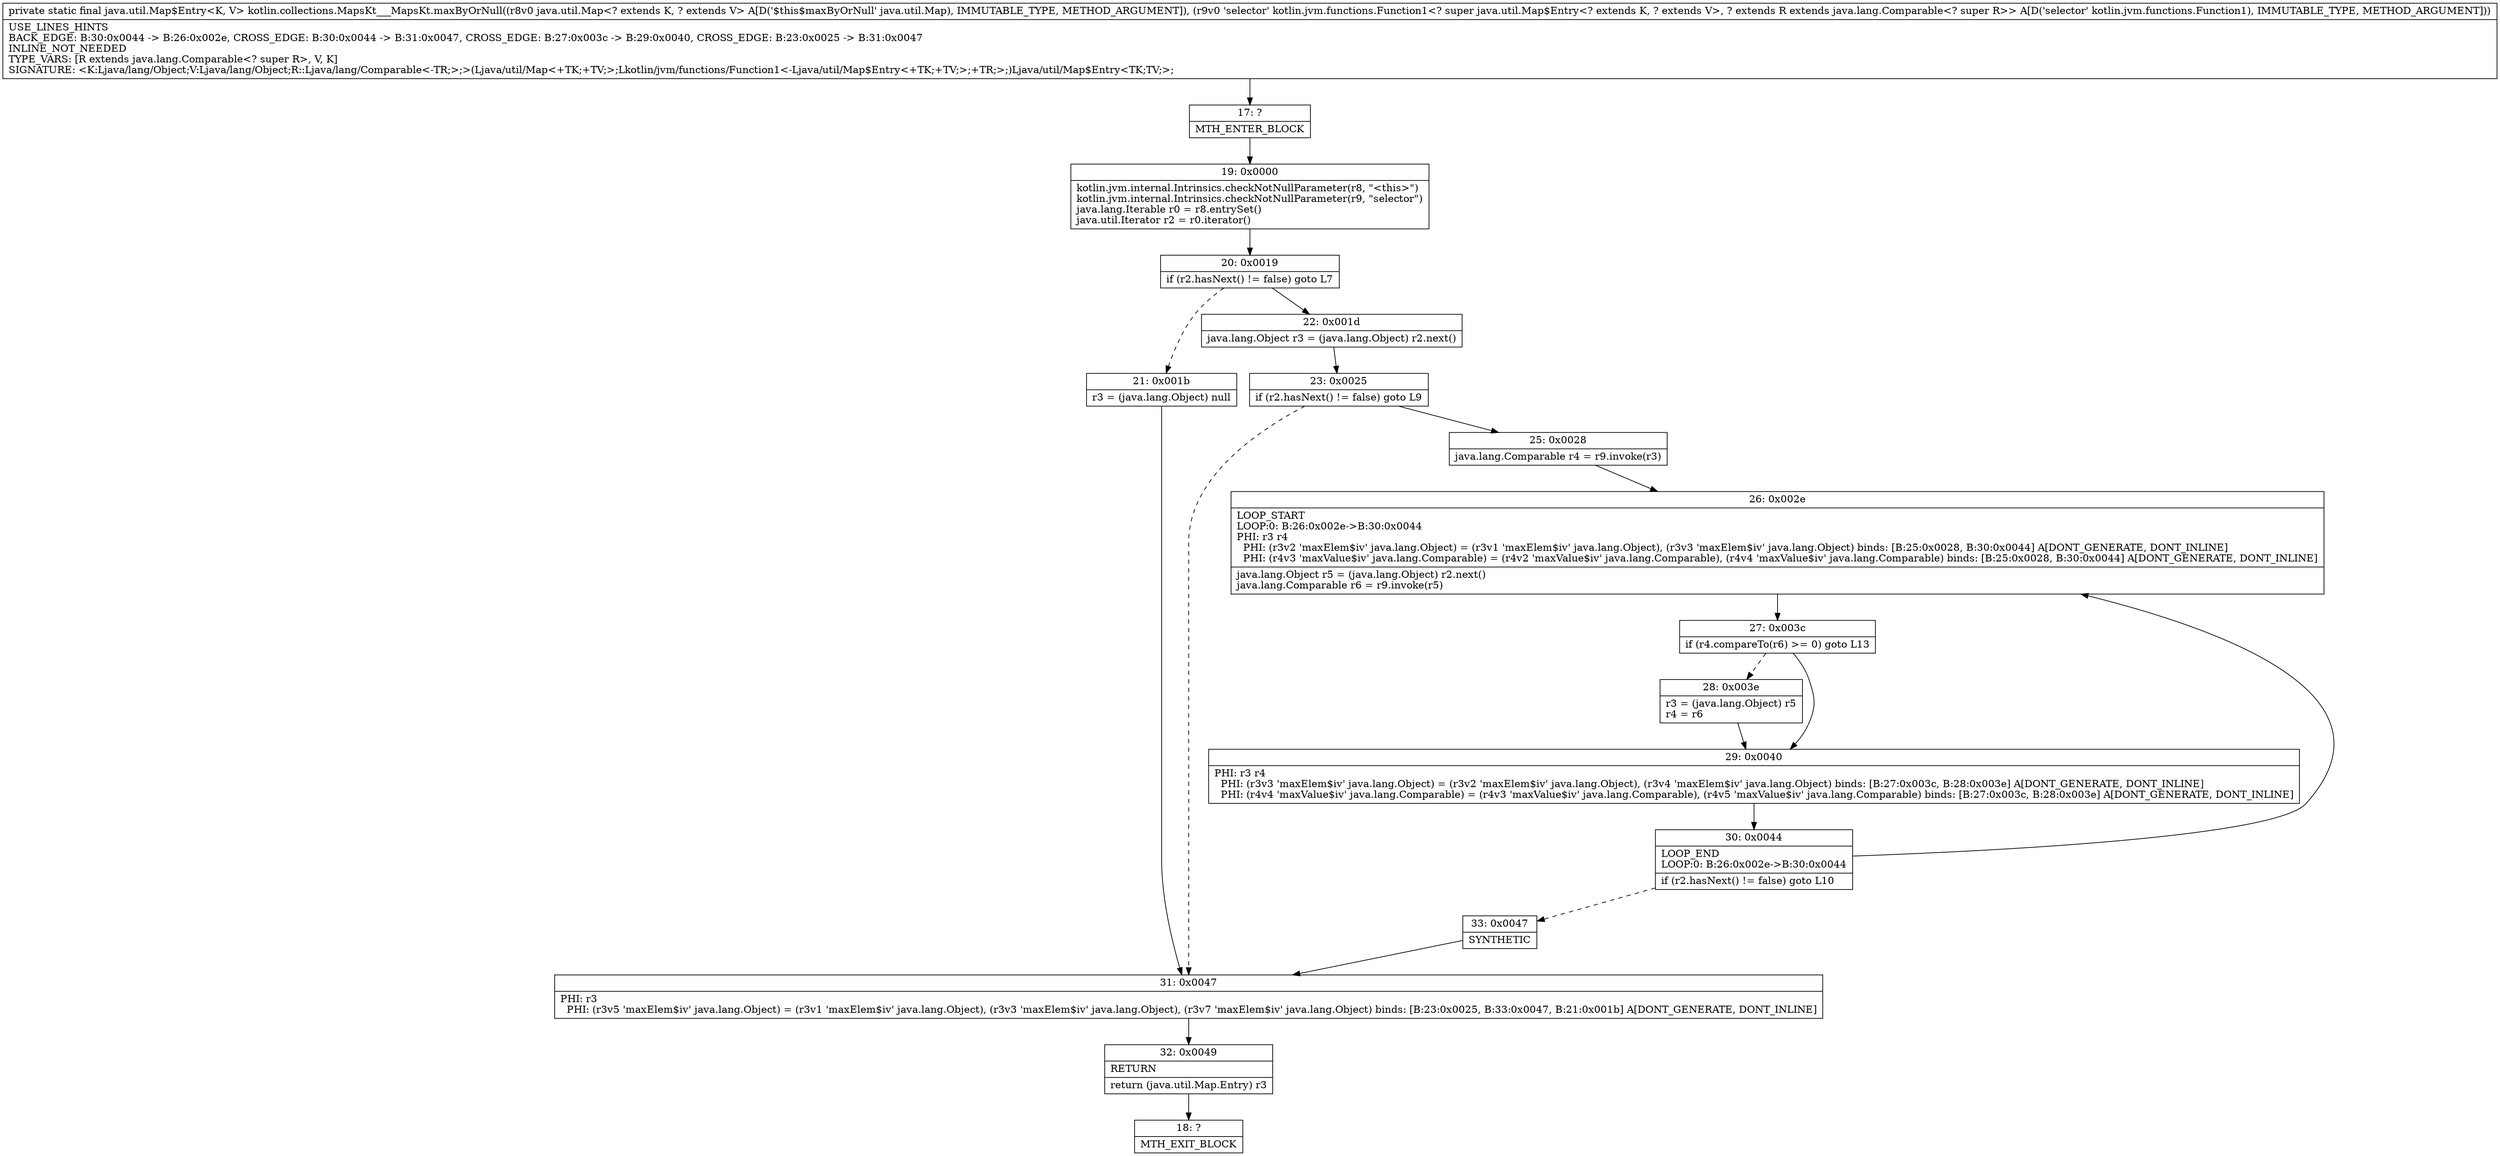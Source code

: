digraph "CFG forkotlin.collections.MapsKt___MapsKt.maxByOrNull(Ljava\/util\/Map;Lkotlin\/jvm\/functions\/Function1;)Ljava\/util\/Map$Entry;" {
Node_17 [shape=record,label="{17\:\ ?|MTH_ENTER_BLOCK\l}"];
Node_19 [shape=record,label="{19\:\ 0x0000|kotlin.jvm.internal.Intrinsics.checkNotNullParameter(r8, \"\<this\>\")\lkotlin.jvm.internal.Intrinsics.checkNotNullParameter(r9, \"selector\")\ljava.lang.Iterable r0 = r8.entrySet()\ljava.util.Iterator r2 = r0.iterator()\l}"];
Node_20 [shape=record,label="{20\:\ 0x0019|if (r2.hasNext() != false) goto L7\l}"];
Node_21 [shape=record,label="{21\:\ 0x001b|r3 = (java.lang.Object) null\l}"];
Node_31 [shape=record,label="{31\:\ 0x0047|PHI: r3 \l  PHI: (r3v5 'maxElem$iv' java.lang.Object) = (r3v1 'maxElem$iv' java.lang.Object), (r3v3 'maxElem$iv' java.lang.Object), (r3v7 'maxElem$iv' java.lang.Object) binds: [B:23:0x0025, B:33:0x0047, B:21:0x001b] A[DONT_GENERATE, DONT_INLINE]\l}"];
Node_32 [shape=record,label="{32\:\ 0x0049|RETURN\l|return (java.util.Map.Entry) r3\l}"];
Node_18 [shape=record,label="{18\:\ ?|MTH_EXIT_BLOCK\l}"];
Node_22 [shape=record,label="{22\:\ 0x001d|java.lang.Object r3 = (java.lang.Object) r2.next()\l}"];
Node_23 [shape=record,label="{23\:\ 0x0025|if (r2.hasNext() != false) goto L9\l}"];
Node_25 [shape=record,label="{25\:\ 0x0028|java.lang.Comparable r4 = r9.invoke(r3)\l}"];
Node_26 [shape=record,label="{26\:\ 0x002e|LOOP_START\lLOOP:0: B:26:0x002e\-\>B:30:0x0044\lPHI: r3 r4 \l  PHI: (r3v2 'maxElem$iv' java.lang.Object) = (r3v1 'maxElem$iv' java.lang.Object), (r3v3 'maxElem$iv' java.lang.Object) binds: [B:25:0x0028, B:30:0x0044] A[DONT_GENERATE, DONT_INLINE]\l  PHI: (r4v3 'maxValue$iv' java.lang.Comparable) = (r4v2 'maxValue$iv' java.lang.Comparable), (r4v4 'maxValue$iv' java.lang.Comparable) binds: [B:25:0x0028, B:30:0x0044] A[DONT_GENERATE, DONT_INLINE]\l|java.lang.Object r5 = (java.lang.Object) r2.next()\ljava.lang.Comparable r6 = r9.invoke(r5)\l}"];
Node_27 [shape=record,label="{27\:\ 0x003c|if (r4.compareTo(r6) \>= 0) goto L13\l}"];
Node_28 [shape=record,label="{28\:\ 0x003e|r3 = (java.lang.Object) r5\lr4 = r6\l}"];
Node_29 [shape=record,label="{29\:\ 0x0040|PHI: r3 r4 \l  PHI: (r3v3 'maxElem$iv' java.lang.Object) = (r3v2 'maxElem$iv' java.lang.Object), (r3v4 'maxElem$iv' java.lang.Object) binds: [B:27:0x003c, B:28:0x003e] A[DONT_GENERATE, DONT_INLINE]\l  PHI: (r4v4 'maxValue$iv' java.lang.Comparable) = (r4v3 'maxValue$iv' java.lang.Comparable), (r4v5 'maxValue$iv' java.lang.Comparable) binds: [B:27:0x003c, B:28:0x003e] A[DONT_GENERATE, DONT_INLINE]\l}"];
Node_30 [shape=record,label="{30\:\ 0x0044|LOOP_END\lLOOP:0: B:26:0x002e\-\>B:30:0x0044\l|if (r2.hasNext() != false) goto L10\l}"];
Node_33 [shape=record,label="{33\:\ 0x0047|SYNTHETIC\l}"];
MethodNode[shape=record,label="{private static final java.util.Map$Entry\<K, V\> kotlin.collections.MapsKt___MapsKt.maxByOrNull((r8v0 java.util.Map\<? extends K, ? extends V\> A[D('$this$maxByOrNull' java.util.Map), IMMUTABLE_TYPE, METHOD_ARGUMENT]), (r9v0 'selector' kotlin.jvm.functions.Function1\<? super java.util.Map$Entry\<? extends K, ? extends V\>, ? extends R extends java.lang.Comparable\<? super R\>\> A[D('selector' kotlin.jvm.functions.Function1), IMMUTABLE_TYPE, METHOD_ARGUMENT]))  | USE_LINES_HINTS\lBACK_EDGE: B:30:0x0044 \-\> B:26:0x002e, CROSS_EDGE: B:30:0x0044 \-\> B:31:0x0047, CROSS_EDGE: B:27:0x003c \-\> B:29:0x0040, CROSS_EDGE: B:23:0x0025 \-\> B:31:0x0047\lINLINE_NOT_NEEDED\lTYPE_VARS: [R extends java.lang.Comparable\<? super R\>, V, K]\lSIGNATURE: \<K:Ljava\/lang\/Object;V:Ljava\/lang\/Object;R::Ljava\/lang\/Comparable\<\-TR;\>;\>(Ljava\/util\/Map\<+TK;+TV;\>;Lkotlin\/jvm\/functions\/Function1\<\-Ljava\/util\/Map$Entry\<+TK;+TV;\>;+TR;\>;)Ljava\/util\/Map$Entry\<TK;TV;\>;\l}"];
MethodNode -> Node_17;Node_17 -> Node_19;
Node_19 -> Node_20;
Node_20 -> Node_21[style=dashed];
Node_20 -> Node_22;
Node_21 -> Node_31;
Node_31 -> Node_32;
Node_32 -> Node_18;
Node_22 -> Node_23;
Node_23 -> Node_25;
Node_23 -> Node_31[style=dashed];
Node_25 -> Node_26;
Node_26 -> Node_27;
Node_27 -> Node_28[style=dashed];
Node_27 -> Node_29;
Node_28 -> Node_29;
Node_29 -> Node_30;
Node_30 -> Node_26;
Node_30 -> Node_33[style=dashed];
Node_33 -> Node_31;
}

